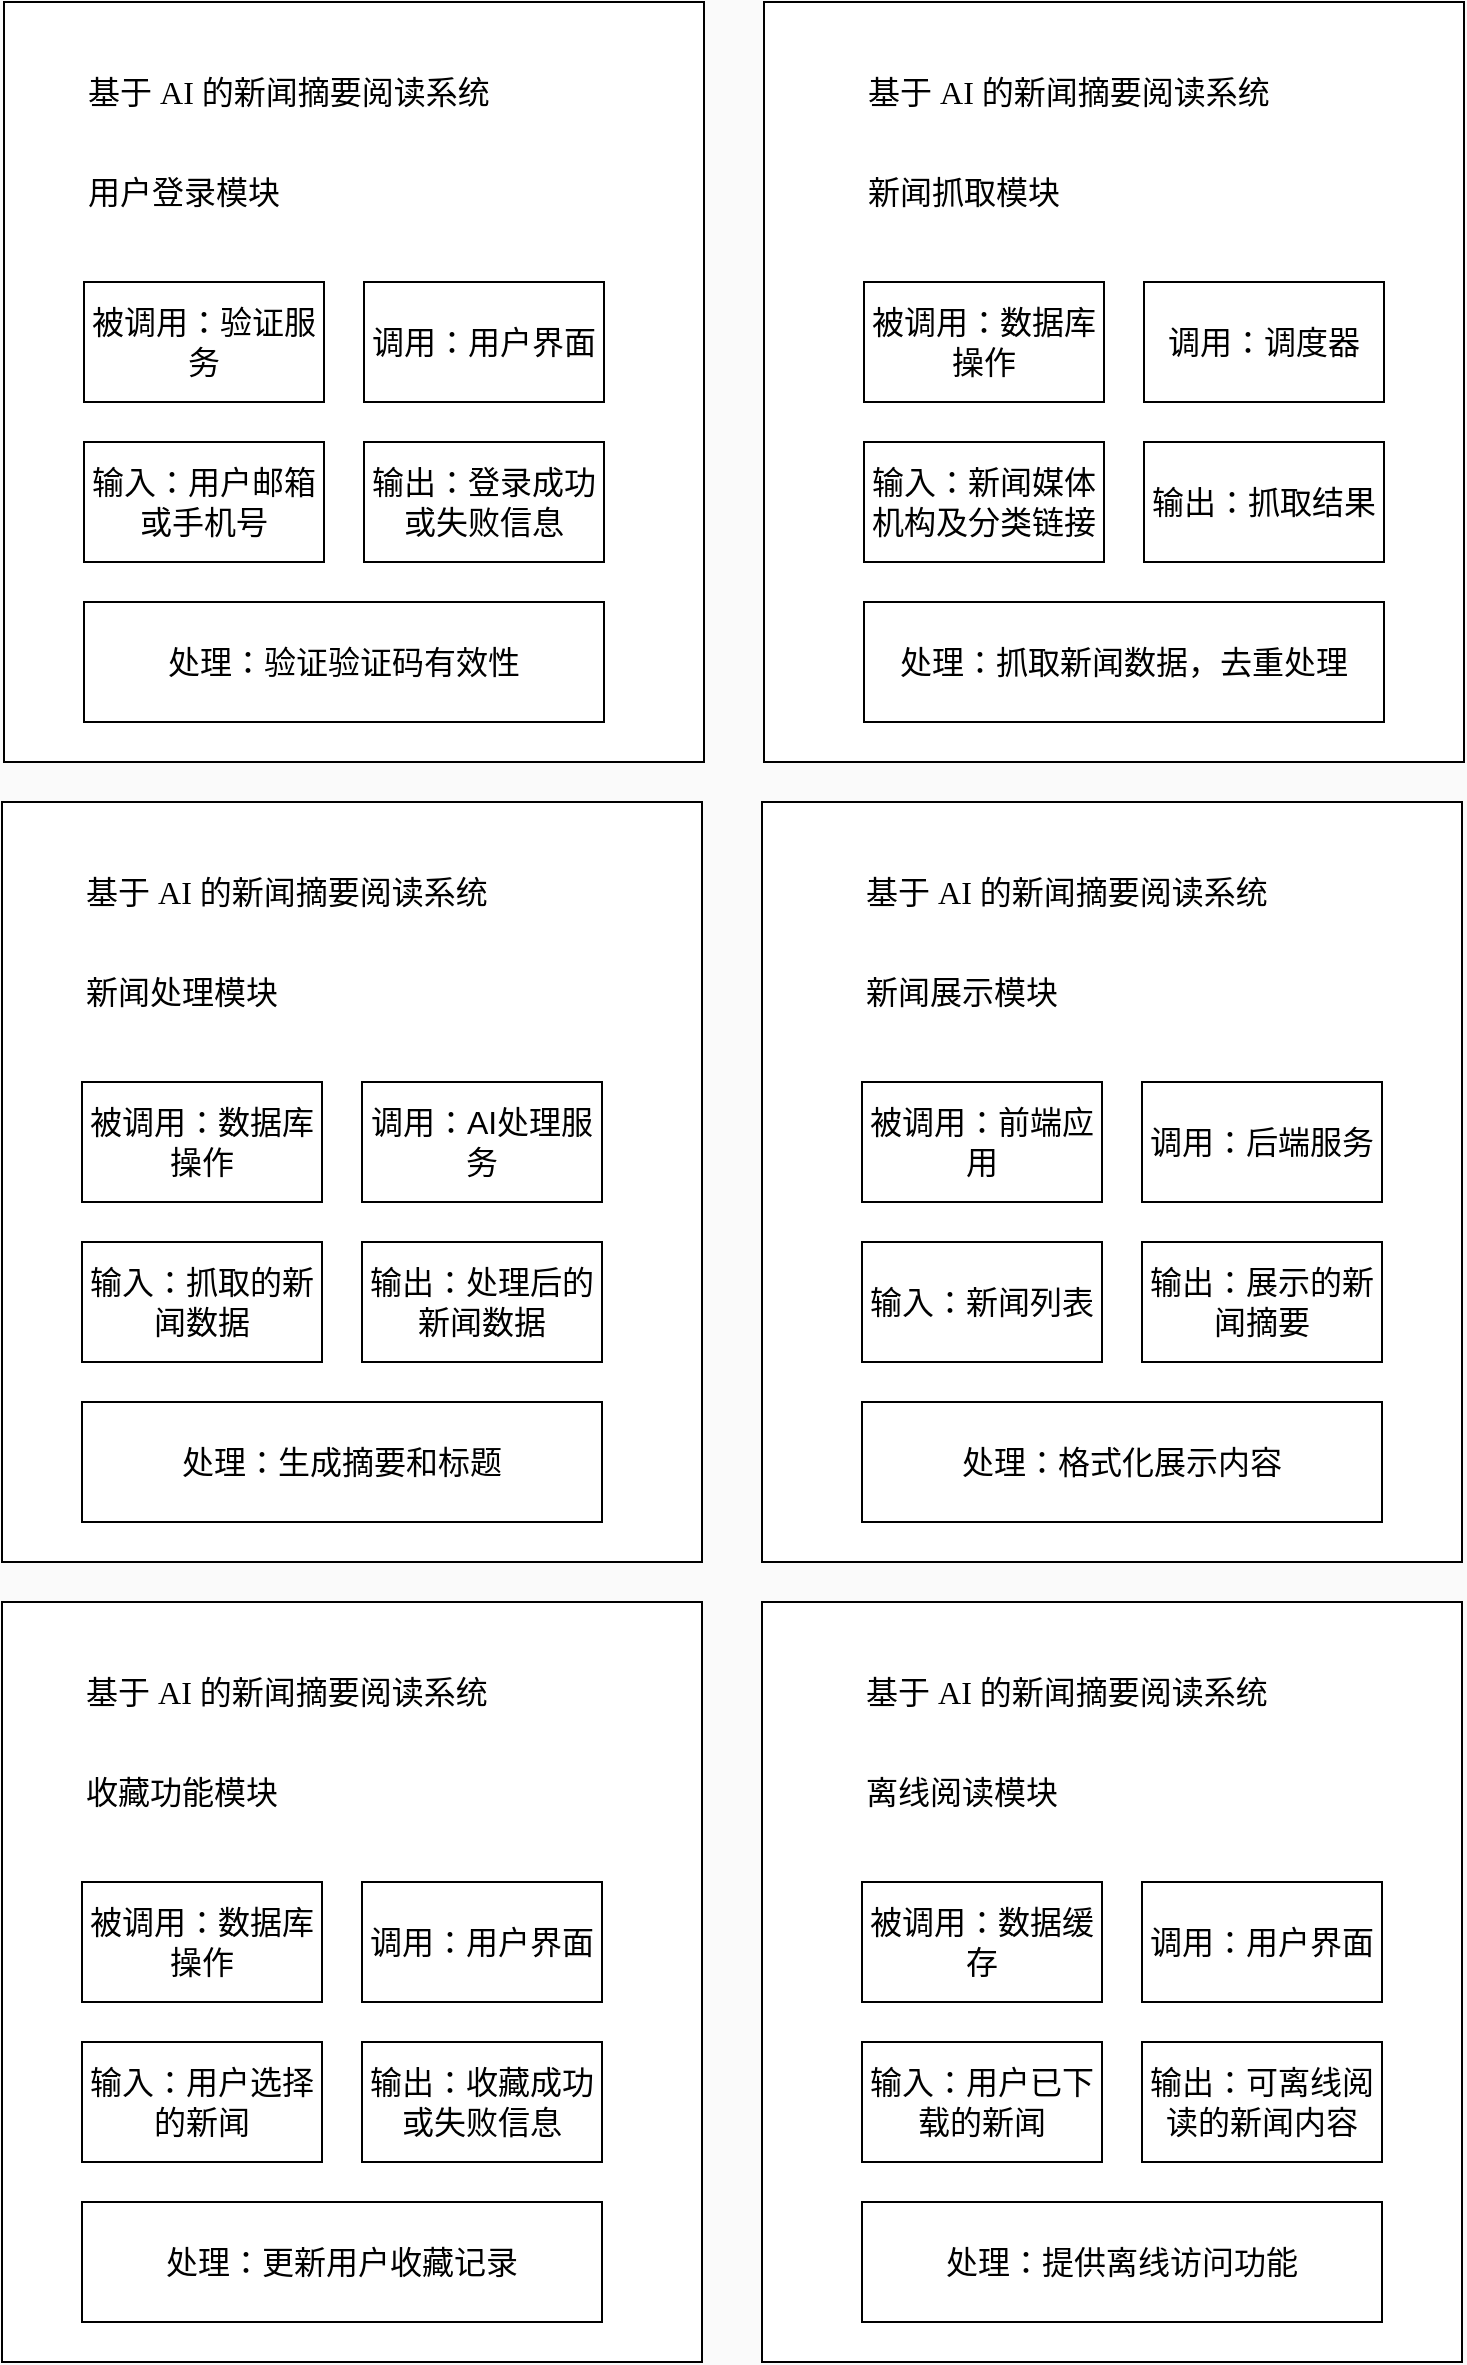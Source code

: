 <mxfile version="24.8.1">
  <diagram name="第 1 页" id="RJrkw_ZQwYnKs6m2VO9h">
    <mxGraphModel dx="1051" dy="784" grid="1" gridSize="10" guides="1" tooltips="1" connect="1" arrows="1" fold="1" page="1" pageScale="1" pageWidth="827" pageHeight="1169" background="#fafafa" math="0" shadow="0">
      <root>
        <mxCell id="0" />
        <mxCell id="1" parent="0" />
        <mxCell id="CUNYIPg8-Oubdjlijw_3-1" value="" style="rounded=0;whiteSpace=wrap;html=1;fontSize=16;" parent="1" vertex="1">
          <mxGeometry x="50" y="80" width="350" height="380" as="geometry" />
        </mxCell>
        <mxCell id="CUNYIPg8-Oubdjlijw_3-2" value="&lt;p style=&quot;margin: 0pt 0pt 0.0pt; font-family: 等线; font-size: 16px;&quot; class=&quot;MsoNormal&quot;&gt;&lt;span style=&quot;font-family: 宋体; font-size: 16px;&quot;&gt;&lt;font face=&quot;宋体&quot; style=&quot;font-size: 16px;&quot;&gt;基于&lt;/font&gt; AI 的新闻摘要&lt;/span&gt;&lt;span style=&quot;font-family: 宋体; font-size: 16px;&quot;&gt;阅读&lt;/span&gt;&lt;span style=&quot;font-family: 宋体; font-size: 16px;&quot;&gt;系统&lt;/span&gt;&lt;/p&gt;" style="rounded=0;whiteSpace=wrap;html=1;fontSize=16;align=left;strokeColor=none;" parent="1" vertex="1">
          <mxGeometry x="90" y="110" width="250" height="30" as="geometry" />
        </mxCell>
        <mxCell id="CUNYIPg8-Oubdjlijw_3-3" value="用户登录模块" style="rounded=0;whiteSpace=wrap;html=1;fontSize=16;align=left;strokeColor=none;" parent="1" vertex="1">
          <mxGeometry x="90" y="160" width="250" height="30" as="geometry" />
        </mxCell>
        <mxCell id="CUNYIPg8-Oubdjlijw_3-4" value="被调用：验证服务" style="rounded=0;whiteSpace=wrap;html=1;fontSize=16;" parent="1" vertex="1">
          <mxGeometry x="90" y="220" width="120" height="60" as="geometry" />
        </mxCell>
        <mxCell id="CUNYIPg8-Oubdjlijw_3-5" value="调用：用户界面" style="rounded=0;whiteSpace=wrap;html=1;fontSize=16;" parent="1" vertex="1">
          <mxGeometry x="230" y="220" width="120" height="60" as="geometry" />
        </mxCell>
        <mxCell id="CUNYIPg8-Oubdjlijw_3-6" value="输入：用户邮箱或手机号" style="rounded=0;whiteSpace=wrap;html=1;fontSize=16;" parent="1" vertex="1">
          <mxGeometry x="90" y="300" width="120" height="60" as="geometry" />
        </mxCell>
        <mxCell id="CUNYIPg8-Oubdjlijw_3-7" value="输出：登录成功或失败信息" style="rounded=0;whiteSpace=wrap;html=1;fontSize=16;" parent="1" vertex="1">
          <mxGeometry x="230" y="300" width="120" height="60" as="geometry" />
        </mxCell>
        <mxCell id="CUNYIPg8-Oubdjlijw_3-8" value="处理：验证验证码有效性" style="rounded=0;whiteSpace=wrap;html=1;fontSize=16;" parent="1" vertex="1">
          <mxGeometry x="90" y="380" width="260" height="60" as="geometry" />
        </mxCell>
        <mxCell id="CUNYIPg8-Oubdjlijw_3-10" value="" style="rounded=0;whiteSpace=wrap;html=1;fontSize=16;" parent="1" vertex="1">
          <mxGeometry x="430" y="80" width="350" height="380" as="geometry" />
        </mxCell>
        <mxCell id="CUNYIPg8-Oubdjlijw_3-11" value="&lt;p style=&quot;margin: 0pt 0pt 0.0pt; font-family: 等线; font-size: 16px;&quot; class=&quot;MsoNormal&quot;&gt;&lt;span style=&quot;font-family: 宋体; font-size: 16px;&quot;&gt;&lt;font face=&quot;宋体&quot; style=&quot;font-size: 16px;&quot;&gt;基于&lt;/font&gt; AI 的新闻摘要&lt;/span&gt;&lt;span style=&quot;font-family: 宋体; font-size: 16px;&quot;&gt;阅读&lt;/span&gt;&lt;span style=&quot;font-family: 宋体; font-size: 16px;&quot;&gt;系统&lt;/span&gt;&lt;/p&gt;" style="rounded=0;whiteSpace=wrap;html=1;fontSize=16;align=left;strokeColor=none;" parent="1" vertex="1">
          <mxGeometry x="480" y="110" width="250" height="30" as="geometry" />
        </mxCell>
        <mxCell id="CUNYIPg8-Oubdjlijw_3-12" value="新闻抓取模块" style="rounded=0;whiteSpace=wrap;html=1;fontSize=16;align=left;strokeColor=none;" parent="1" vertex="1">
          <mxGeometry x="480" y="160" width="250" height="30" as="geometry" />
        </mxCell>
        <mxCell id="CUNYIPg8-Oubdjlijw_3-13" value="被调用：数据库操作" style="rounded=0;whiteSpace=wrap;html=1;fontSize=16;" parent="1" vertex="1">
          <mxGeometry x="480" y="220" width="120" height="60" as="geometry" />
        </mxCell>
        <mxCell id="CUNYIPg8-Oubdjlijw_3-14" value="调用：调度器" style="rounded=0;whiteSpace=wrap;html=1;fontSize=16;" parent="1" vertex="1">
          <mxGeometry x="620" y="220" width="120" height="60" as="geometry" />
        </mxCell>
        <mxCell id="CUNYIPg8-Oubdjlijw_3-15" value="输入：新闻媒体机构及分类链接" style="rounded=0;whiteSpace=wrap;html=1;fontSize=16;" parent="1" vertex="1">
          <mxGeometry x="480" y="300" width="120" height="60" as="geometry" />
        </mxCell>
        <mxCell id="CUNYIPg8-Oubdjlijw_3-16" value="输出：抓取结果" style="rounded=0;whiteSpace=wrap;html=1;fontSize=16;" parent="1" vertex="1">
          <mxGeometry x="620" y="300" width="120" height="60" as="geometry" />
        </mxCell>
        <mxCell id="CUNYIPg8-Oubdjlijw_3-17" value="处理：抓取新闻数据，去重处理" style="rounded=0;whiteSpace=wrap;html=1;fontSize=16;" parent="1" vertex="1">
          <mxGeometry x="480" y="380" width="260" height="60" as="geometry" />
        </mxCell>
        <mxCell id="CUNYIPg8-Oubdjlijw_3-18" value="" style="rounded=0;whiteSpace=wrap;html=1;fontSize=16;" parent="1" vertex="1">
          <mxGeometry x="49" y="480" width="350" height="380" as="geometry" />
        </mxCell>
        <mxCell id="CUNYIPg8-Oubdjlijw_3-19" value="&lt;p style=&quot;margin: 0pt 0pt 0.0pt; font-family: 等线; font-size: 16px;&quot; class=&quot;MsoNormal&quot;&gt;&lt;span style=&quot;font-family: 宋体; font-size: 16px;&quot;&gt;&lt;font face=&quot;宋体&quot; style=&quot;font-size: 16px;&quot;&gt;基于&lt;/font&gt; AI 的新闻摘要&lt;/span&gt;&lt;span style=&quot;font-family: 宋体; font-size: 16px;&quot;&gt;阅读&lt;/span&gt;&lt;span style=&quot;font-family: 宋体; font-size: 16px;&quot;&gt;系统&lt;/span&gt;&lt;/p&gt;" style="rounded=0;whiteSpace=wrap;html=1;fontSize=16;align=left;strokeColor=none;" parent="1" vertex="1">
          <mxGeometry x="89" y="510" width="250" height="30" as="geometry" />
        </mxCell>
        <mxCell id="CUNYIPg8-Oubdjlijw_3-20" value="新闻处理模块" style="rounded=0;whiteSpace=wrap;html=1;fontSize=16;align=left;strokeColor=none;" parent="1" vertex="1">
          <mxGeometry x="89" y="560" width="250" height="30" as="geometry" />
        </mxCell>
        <mxCell id="CUNYIPg8-Oubdjlijw_3-21" value="被调用：数据库操作" style="rounded=0;whiteSpace=wrap;html=1;fontSize=16;" parent="1" vertex="1">
          <mxGeometry x="89" y="620" width="120" height="60" as="geometry" />
        </mxCell>
        <mxCell id="CUNYIPg8-Oubdjlijw_3-22" value="调用：AI处理服务" style="rounded=0;whiteSpace=wrap;html=1;fontSize=16;" parent="1" vertex="1">
          <mxGeometry x="229" y="620" width="120" height="60" as="geometry" />
        </mxCell>
        <mxCell id="CUNYIPg8-Oubdjlijw_3-23" value="输入：抓取的新闻数据" style="rounded=0;whiteSpace=wrap;html=1;fontSize=16;" parent="1" vertex="1">
          <mxGeometry x="89" y="700" width="120" height="60" as="geometry" />
        </mxCell>
        <mxCell id="CUNYIPg8-Oubdjlijw_3-24" value="输出：处理后的新闻数据" style="rounded=0;whiteSpace=wrap;html=1;fontSize=16;" parent="1" vertex="1">
          <mxGeometry x="229" y="700" width="120" height="60" as="geometry" />
        </mxCell>
        <mxCell id="CUNYIPg8-Oubdjlijw_3-25" value="处理：生成摘要和标题" style="rounded=0;whiteSpace=wrap;html=1;fontSize=16;" parent="1" vertex="1">
          <mxGeometry x="89" y="780" width="260" height="60" as="geometry" />
        </mxCell>
        <mxCell id="CUNYIPg8-Oubdjlijw_3-26" value="" style="rounded=0;whiteSpace=wrap;html=1;fontSize=16;" parent="1" vertex="1">
          <mxGeometry x="429" y="480" width="350" height="380" as="geometry" />
        </mxCell>
        <mxCell id="CUNYIPg8-Oubdjlijw_3-27" value="&lt;p style=&quot;margin: 0pt 0pt 0.0pt; font-family: 等线; font-size: 16px;&quot; class=&quot;MsoNormal&quot;&gt;&lt;span style=&quot;font-family: 宋体; font-size: 16px;&quot;&gt;&lt;font face=&quot;宋体&quot; style=&quot;font-size: 16px;&quot;&gt;基于&lt;/font&gt; AI 的新闻摘要&lt;/span&gt;&lt;span style=&quot;font-family: 宋体; font-size: 16px;&quot;&gt;阅读&lt;/span&gt;&lt;span style=&quot;font-family: 宋体; font-size: 16px;&quot;&gt;系统&lt;/span&gt;&lt;/p&gt;" style="rounded=0;whiteSpace=wrap;html=1;fontSize=16;align=left;strokeColor=none;" parent="1" vertex="1">
          <mxGeometry x="479" y="510" width="250" height="30" as="geometry" />
        </mxCell>
        <mxCell id="CUNYIPg8-Oubdjlijw_3-28" value="新闻展示模块" style="rounded=0;whiteSpace=wrap;html=1;fontSize=16;align=left;strokeColor=none;" parent="1" vertex="1">
          <mxGeometry x="479" y="560" width="250" height="30" as="geometry" />
        </mxCell>
        <mxCell id="CUNYIPg8-Oubdjlijw_3-29" value="被调用：前端应用" style="rounded=0;whiteSpace=wrap;html=1;fontSize=16;" parent="1" vertex="1">
          <mxGeometry x="479" y="620" width="120" height="60" as="geometry" />
        </mxCell>
        <mxCell id="CUNYIPg8-Oubdjlijw_3-30" value="调用：后端服务" style="rounded=0;whiteSpace=wrap;html=1;fontSize=16;" parent="1" vertex="1">
          <mxGeometry x="619" y="620" width="120" height="60" as="geometry" />
        </mxCell>
        <mxCell id="CUNYIPg8-Oubdjlijw_3-31" value="输入：新闻列表" style="rounded=0;whiteSpace=wrap;html=1;fontSize=16;" parent="1" vertex="1">
          <mxGeometry x="479" y="700" width="120" height="60" as="geometry" />
        </mxCell>
        <mxCell id="CUNYIPg8-Oubdjlijw_3-32" value="输出：展示的新闻摘要" style="rounded=0;whiteSpace=wrap;html=1;fontSize=16;" parent="1" vertex="1">
          <mxGeometry x="619" y="700" width="120" height="60" as="geometry" />
        </mxCell>
        <mxCell id="CUNYIPg8-Oubdjlijw_3-33" value="处理：格式化展示内容" style="rounded=0;whiteSpace=wrap;html=1;fontSize=16;" parent="1" vertex="1">
          <mxGeometry x="479" y="780" width="260" height="60" as="geometry" />
        </mxCell>
        <mxCell id="CUNYIPg8-Oubdjlijw_3-34" value="" style="rounded=0;whiteSpace=wrap;html=1;fontSize=16;" parent="1" vertex="1">
          <mxGeometry x="49" y="880" width="350" height="380" as="geometry" />
        </mxCell>
        <mxCell id="CUNYIPg8-Oubdjlijw_3-35" value="&lt;p style=&quot;margin: 0pt 0pt 0.0pt; font-family: 等线; font-size: 16px;&quot; class=&quot;MsoNormal&quot;&gt;&lt;span style=&quot;font-family: 宋体; font-size: 16px;&quot;&gt;&lt;font face=&quot;宋体&quot; style=&quot;font-size: 16px;&quot;&gt;基于&lt;/font&gt; AI 的新闻摘要&lt;/span&gt;&lt;span style=&quot;font-family: 宋体; font-size: 16px;&quot;&gt;阅读&lt;/span&gt;&lt;span style=&quot;font-family: 宋体; font-size: 16px;&quot;&gt;系统&lt;/span&gt;&lt;/p&gt;" style="rounded=0;whiteSpace=wrap;html=1;fontSize=16;align=left;strokeColor=none;" parent="1" vertex="1">
          <mxGeometry x="89" y="910" width="250" height="30" as="geometry" />
        </mxCell>
        <mxCell id="CUNYIPg8-Oubdjlijw_3-36" value="收藏功能模块" style="rounded=0;whiteSpace=wrap;html=1;fontSize=16;align=left;strokeColor=none;" parent="1" vertex="1">
          <mxGeometry x="89" y="960" width="250" height="30" as="geometry" />
        </mxCell>
        <mxCell id="CUNYIPg8-Oubdjlijw_3-37" value="被调用：数据库操作" style="rounded=0;whiteSpace=wrap;html=1;fontSize=16;" parent="1" vertex="1">
          <mxGeometry x="89" y="1020" width="120" height="60" as="geometry" />
        </mxCell>
        <mxCell id="CUNYIPg8-Oubdjlijw_3-38" value="调用：用户界面" style="rounded=0;whiteSpace=wrap;html=1;fontSize=16;" parent="1" vertex="1">
          <mxGeometry x="229" y="1020" width="120" height="60" as="geometry" />
        </mxCell>
        <mxCell id="CUNYIPg8-Oubdjlijw_3-39" value="输入：用户选择的新闻" style="rounded=0;whiteSpace=wrap;html=1;fontSize=16;" parent="1" vertex="1">
          <mxGeometry x="89" y="1100" width="120" height="60" as="geometry" />
        </mxCell>
        <mxCell id="CUNYIPg8-Oubdjlijw_3-40" value="输出：收藏成功或失败信息" style="rounded=0;whiteSpace=wrap;html=1;fontSize=16;" parent="1" vertex="1">
          <mxGeometry x="229" y="1100" width="120" height="60" as="geometry" />
        </mxCell>
        <mxCell id="CUNYIPg8-Oubdjlijw_3-41" value="处理：更新用户收藏记录" style="rounded=0;whiteSpace=wrap;html=1;fontSize=16;" parent="1" vertex="1">
          <mxGeometry x="89" y="1180" width="260" height="60" as="geometry" />
        </mxCell>
        <mxCell id="CUNYIPg8-Oubdjlijw_3-42" value="" style="rounded=0;whiteSpace=wrap;html=1;fontSize=16;" parent="1" vertex="1">
          <mxGeometry x="429" y="880" width="350" height="380" as="geometry" />
        </mxCell>
        <mxCell id="CUNYIPg8-Oubdjlijw_3-43" value="&lt;p style=&quot;margin: 0pt 0pt 0.0pt; font-family: 等线; font-size: 16px;&quot; class=&quot;MsoNormal&quot;&gt;&lt;span style=&quot;font-family: 宋体; font-size: 16px;&quot;&gt;&lt;font face=&quot;宋体&quot; style=&quot;font-size: 16px;&quot;&gt;基于&lt;/font&gt; AI 的新闻摘要&lt;/span&gt;&lt;span style=&quot;font-family: 宋体; font-size: 16px;&quot;&gt;阅读&lt;/span&gt;&lt;span style=&quot;font-family: 宋体; font-size: 16px;&quot;&gt;系统&lt;/span&gt;&lt;/p&gt;" style="rounded=0;whiteSpace=wrap;html=1;fontSize=16;align=left;strokeColor=none;" parent="1" vertex="1">
          <mxGeometry x="479" y="910" width="250" height="30" as="geometry" />
        </mxCell>
        <mxCell id="CUNYIPg8-Oubdjlijw_3-44" value="离线阅读模块" style="rounded=0;whiteSpace=wrap;html=1;fontSize=16;align=left;strokeColor=none;" parent="1" vertex="1">
          <mxGeometry x="479" y="960" width="250" height="30" as="geometry" />
        </mxCell>
        <mxCell id="CUNYIPg8-Oubdjlijw_3-45" value="被调用：数据缓存" style="rounded=0;whiteSpace=wrap;html=1;fontSize=16;" parent="1" vertex="1">
          <mxGeometry x="479" y="1020" width="120" height="60" as="geometry" />
        </mxCell>
        <mxCell id="CUNYIPg8-Oubdjlijw_3-46" value="调用：用户界面" style="rounded=0;whiteSpace=wrap;html=1;fontSize=16;" parent="1" vertex="1">
          <mxGeometry x="619" y="1020" width="120" height="60" as="geometry" />
        </mxCell>
        <mxCell id="CUNYIPg8-Oubdjlijw_3-47" value="输入：用户已下载的新闻" style="rounded=0;whiteSpace=wrap;html=1;fontSize=16;" parent="1" vertex="1">
          <mxGeometry x="479" y="1100" width="120" height="60" as="geometry" />
        </mxCell>
        <mxCell id="CUNYIPg8-Oubdjlijw_3-48" value="输出：可离线阅读的新闻内容" style="rounded=0;whiteSpace=wrap;html=1;fontSize=16;" parent="1" vertex="1">
          <mxGeometry x="619" y="1100" width="120" height="60" as="geometry" />
        </mxCell>
        <mxCell id="CUNYIPg8-Oubdjlijw_3-49" value="处理：提供离线访问功能" style="rounded=0;whiteSpace=wrap;html=1;fontSize=16;" parent="1" vertex="1">
          <mxGeometry x="479" y="1180" width="260" height="60" as="geometry" />
        </mxCell>
      </root>
    </mxGraphModel>
  </diagram>
</mxfile>
